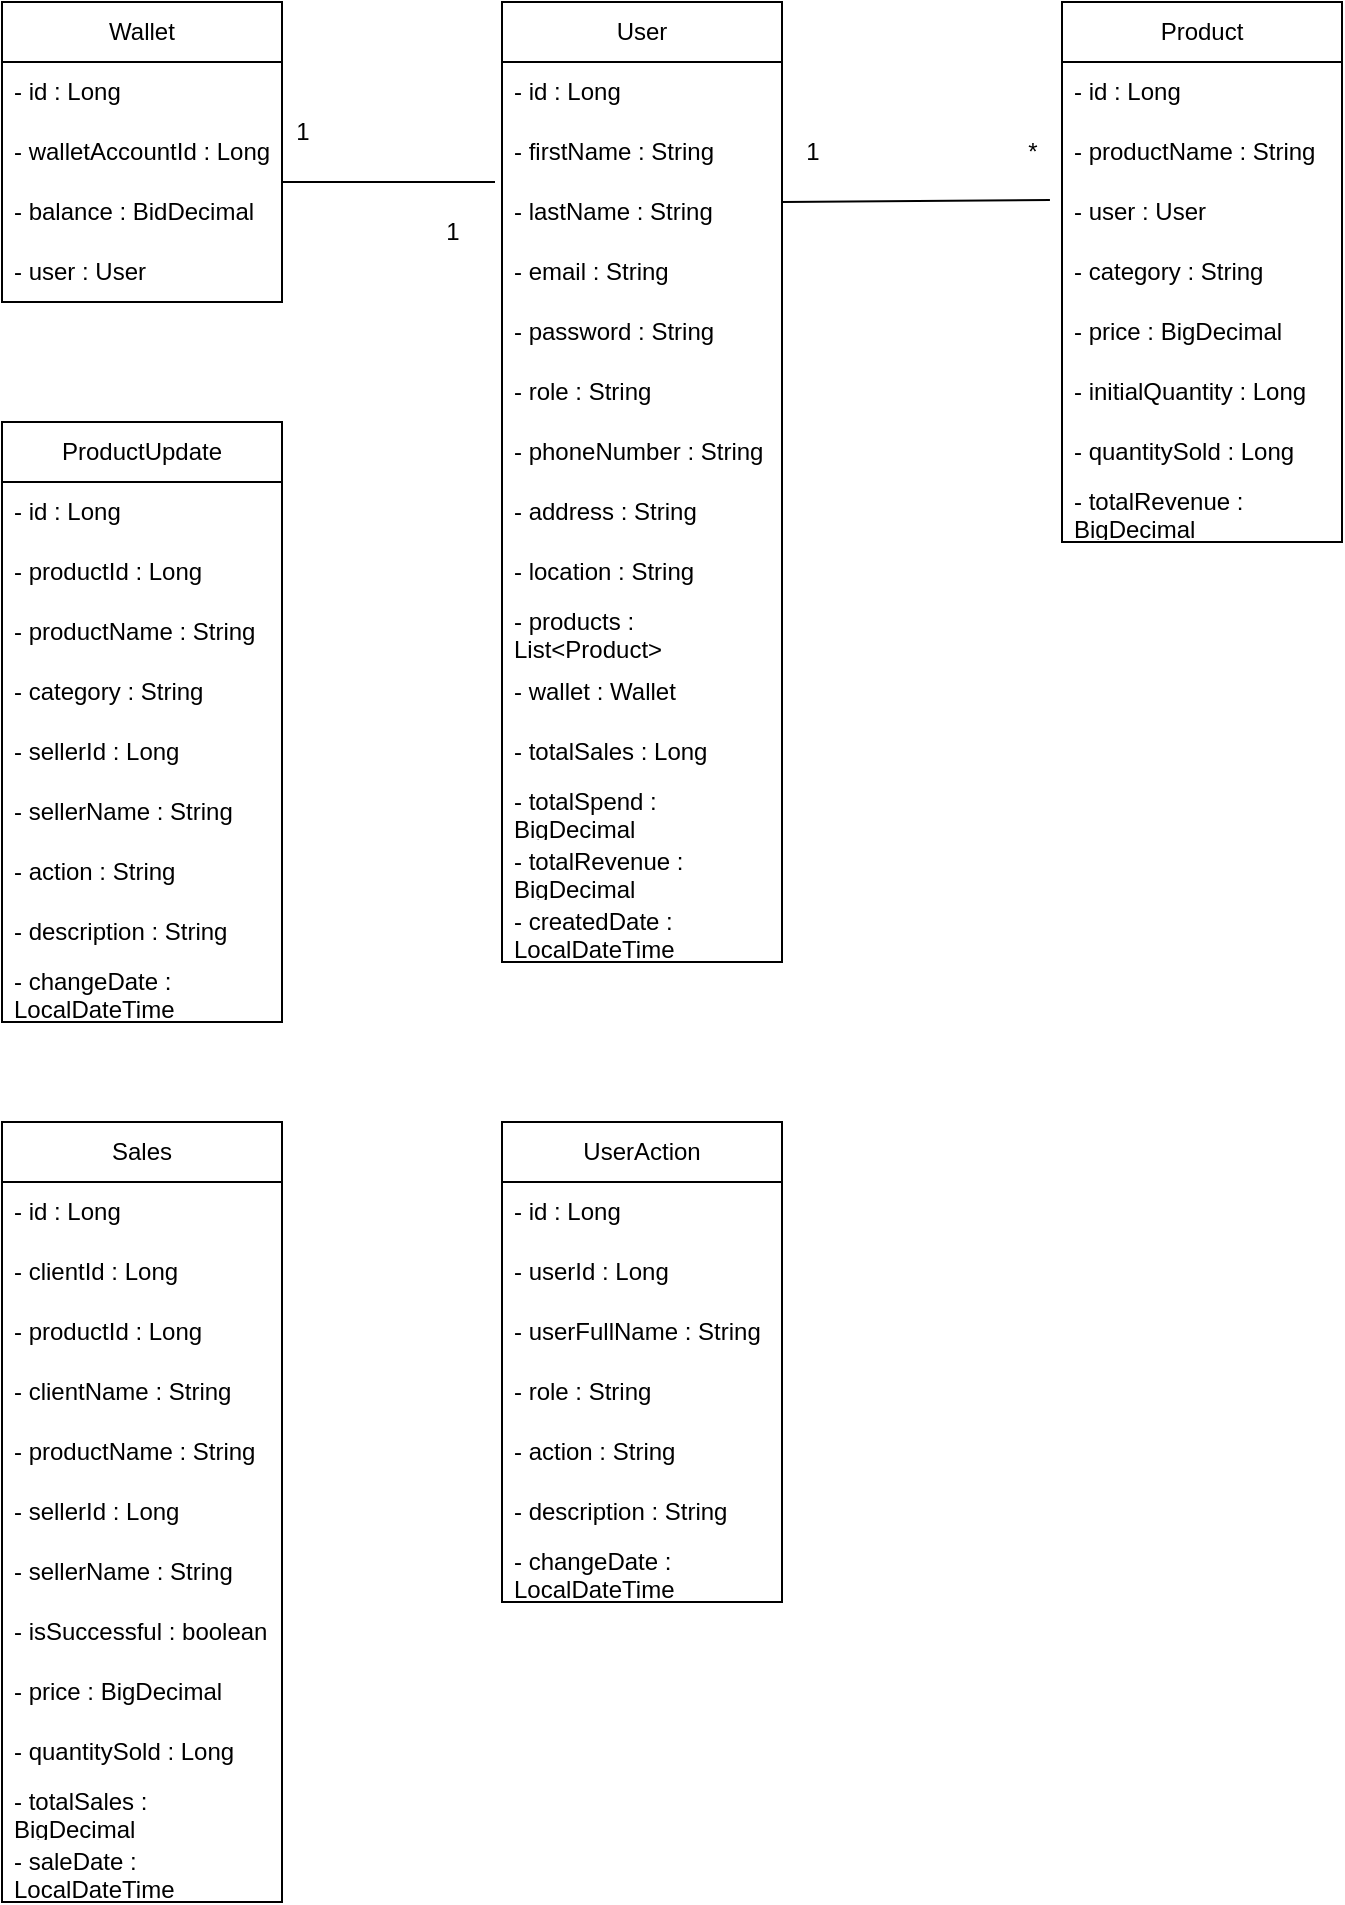 <mxfile version="24.2.1" type="device">
  <diagram name="Page-1" id="OyR8-TxroClUpBz6LifG">
    <mxGraphModel dx="794" dy="430" grid="1" gridSize="10" guides="1" tooltips="1" connect="1" arrows="1" fold="1" page="1" pageScale="1" pageWidth="850" pageHeight="1100" math="0" shadow="0">
      <root>
        <mxCell id="0" />
        <mxCell id="1" parent="0" />
        <mxCell id="TLIMuAV9lXQIR1QncAuP-1" value="Wallet" style="swimlane;fontStyle=0;childLayout=stackLayout;horizontal=1;startSize=30;horizontalStack=0;resizeParent=1;resizeParentMax=0;resizeLast=0;collapsible=1;marginBottom=0;whiteSpace=wrap;html=1;" vertex="1" parent="1">
          <mxGeometry x="80" y="20" width="140" height="150" as="geometry" />
        </mxCell>
        <mxCell id="TLIMuAV9lXQIR1QncAuP-2" value="- id : Long&lt;span style=&quot;white-space: pre;&quot;&gt;&#x9;&lt;/span&gt;" style="text;strokeColor=none;fillColor=none;align=left;verticalAlign=middle;spacingLeft=4;spacingRight=4;overflow=hidden;points=[[0,0.5],[1,0.5]];portConstraint=eastwest;rotatable=0;whiteSpace=wrap;html=1;" vertex="1" parent="TLIMuAV9lXQIR1QncAuP-1">
          <mxGeometry y="30" width="140" height="30" as="geometry" />
        </mxCell>
        <mxCell id="TLIMuAV9lXQIR1QncAuP-3" value="- walletAccountId : Long" style="text;strokeColor=none;fillColor=none;align=left;verticalAlign=middle;spacingLeft=4;spacingRight=4;overflow=hidden;points=[[0,0.5],[1,0.5]];portConstraint=eastwest;rotatable=0;whiteSpace=wrap;html=1;" vertex="1" parent="TLIMuAV9lXQIR1QncAuP-1">
          <mxGeometry y="60" width="140" height="30" as="geometry" />
        </mxCell>
        <mxCell id="TLIMuAV9lXQIR1QncAuP-4" value="- balance : BidDecimal" style="text;strokeColor=none;fillColor=none;align=left;verticalAlign=middle;spacingLeft=4;spacingRight=4;overflow=hidden;points=[[0,0.5],[1,0.5]];portConstraint=eastwest;rotatable=0;whiteSpace=wrap;html=1;" vertex="1" parent="TLIMuAV9lXQIR1QncAuP-1">
          <mxGeometry y="90" width="140" height="30" as="geometry" />
        </mxCell>
        <mxCell id="TLIMuAV9lXQIR1QncAuP-25" value="- user : User" style="text;strokeColor=none;fillColor=none;align=left;verticalAlign=middle;spacingLeft=4;spacingRight=4;overflow=hidden;points=[[0,0.5],[1,0.5]];portConstraint=eastwest;rotatable=0;whiteSpace=wrap;html=1;" vertex="1" parent="TLIMuAV9lXQIR1QncAuP-1">
          <mxGeometry y="120" width="140" height="30" as="geometry" />
        </mxCell>
        <mxCell id="TLIMuAV9lXQIR1QncAuP-5" value="User" style="swimlane;fontStyle=0;childLayout=stackLayout;horizontal=1;startSize=30;horizontalStack=0;resizeParent=1;resizeParentMax=0;resizeLast=0;collapsible=1;marginBottom=0;whiteSpace=wrap;html=1;" vertex="1" parent="1">
          <mxGeometry x="330" y="20" width="140" height="480" as="geometry" />
        </mxCell>
        <mxCell id="TLIMuAV9lXQIR1QncAuP-6" value="- id : Long" style="text;strokeColor=none;fillColor=none;align=left;verticalAlign=middle;spacingLeft=4;spacingRight=4;overflow=hidden;points=[[0,0.5],[1,0.5]];portConstraint=eastwest;rotatable=0;whiteSpace=wrap;html=1;" vertex="1" parent="TLIMuAV9lXQIR1QncAuP-5">
          <mxGeometry y="30" width="140" height="30" as="geometry" />
        </mxCell>
        <mxCell id="TLIMuAV9lXQIR1QncAuP-7" value="- firstName : String" style="text;strokeColor=none;fillColor=none;align=left;verticalAlign=middle;spacingLeft=4;spacingRight=4;overflow=hidden;points=[[0,0.5],[1,0.5]];portConstraint=eastwest;rotatable=0;whiteSpace=wrap;html=1;" vertex="1" parent="TLIMuAV9lXQIR1QncAuP-5">
          <mxGeometry y="60" width="140" height="30" as="geometry" />
        </mxCell>
        <mxCell id="TLIMuAV9lXQIR1QncAuP-8" value="- lastName : String" style="text;strokeColor=none;fillColor=none;align=left;verticalAlign=middle;spacingLeft=4;spacingRight=4;overflow=hidden;points=[[0,0.5],[1,0.5]];portConstraint=eastwest;rotatable=0;whiteSpace=wrap;html=1;" vertex="1" parent="TLIMuAV9lXQIR1QncAuP-5">
          <mxGeometry y="90" width="140" height="30" as="geometry" />
        </mxCell>
        <mxCell id="TLIMuAV9lXQIR1QncAuP-27" value="- email : String" style="text;strokeColor=none;fillColor=none;align=left;verticalAlign=middle;spacingLeft=4;spacingRight=4;overflow=hidden;points=[[0,0.5],[1,0.5]];portConstraint=eastwest;rotatable=0;whiteSpace=wrap;html=1;" vertex="1" parent="TLIMuAV9lXQIR1QncAuP-5">
          <mxGeometry y="120" width="140" height="30" as="geometry" />
        </mxCell>
        <mxCell id="TLIMuAV9lXQIR1QncAuP-28" value="- password : String" style="text;strokeColor=none;fillColor=none;align=left;verticalAlign=middle;spacingLeft=4;spacingRight=4;overflow=hidden;points=[[0,0.5],[1,0.5]];portConstraint=eastwest;rotatable=0;whiteSpace=wrap;html=1;" vertex="1" parent="TLIMuAV9lXQIR1QncAuP-5">
          <mxGeometry y="150" width="140" height="30" as="geometry" />
        </mxCell>
        <mxCell id="TLIMuAV9lXQIR1QncAuP-29" value="- role : String" style="text;strokeColor=none;fillColor=none;align=left;verticalAlign=middle;spacingLeft=4;spacingRight=4;overflow=hidden;points=[[0,0.5],[1,0.5]];portConstraint=eastwest;rotatable=0;whiteSpace=wrap;html=1;" vertex="1" parent="TLIMuAV9lXQIR1QncAuP-5">
          <mxGeometry y="180" width="140" height="30" as="geometry" />
        </mxCell>
        <mxCell id="TLIMuAV9lXQIR1QncAuP-30" value="- phoneNumber : String" style="text;strokeColor=none;fillColor=none;align=left;verticalAlign=middle;spacingLeft=4;spacingRight=4;overflow=hidden;points=[[0,0.5],[1,0.5]];portConstraint=eastwest;rotatable=0;whiteSpace=wrap;html=1;" vertex="1" parent="TLIMuAV9lXQIR1QncAuP-5">
          <mxGeometry y="210" width="140" height="30" as="geometry" />
        </mxCell>
        <mxCell id="TLIMuAV9lXQIR1QncAuP-31" value="- address : String" style="text;strokeColor=none;fillColor=none;align=left;verticalAlign=middle;spacingLeft=4;spacingRight=4;overflow=hidden;points=[[0,0.5],[1,0.5]];portConstraint=eastwest;rotatable=0;whiteSpace=wrap;html=1;" vertex="1" parent="TLIMuAV9lXQIR1QncAuP-5">
          <mxGeometry y="240" width="140" height="30" as="geometry" />
        </mxCell>
        <mxCell id="TLIMuAV9lXQIR1QncAuP-32" value="- location : String" style="text;strokeColor=none;fillColor=none;align=left;verticalAlign=middle;spacingLeft=4;spacingRight=4;overflow=hidden;points=[[0,0.5],[1,0.5]];portConstraint=eastwest;rotatable=0;whiteSpace=wrap;html=1;" vertex="1" parent="TLIMuAV9lXQIR1QncAuP-5">
          <mxGeometry y="270" width="140" height="30" as="geometry" />
        </mxCell>
        <mxCell id="TLIMuAV9lXQIR1QncAuP-33" value="- products : List&amp;lt;Product&amp;gt;" style="text;strokeColor=none;fillColor=none;align=left;verticalAlign=middle;spacingLeft=4;spacingRight=4;overflow=hidden;points=[[0,0.5],[1,0.5]];portConstraint=eastwest;rotatable=0;whiteSpace=wrap;html=1;" vertex="1" parent="TLIMuAV9lXQIR1QncAuP-5">
          <mxGeometry y="300" width="140" height="30" as="geometry" />
        </mxCell>
        <mxCell id="TLIMuAV9lXQIR1QncAuP-34" value="- wallet : Wallet" style="text;strokeColor=none;fillColor=none;align=left;verticalAlign=middle;spacingLeft=4;spacingRight=4;overflow=hidden;points=[[0,0.5],[1,0.5]];portConstraint=eastwest;rotatable=0;whiteSpace=wrap;html=1;" vertex="1" parent="TLIMuAV9lXQIR1QncAuP-5">
          <mxGeometry y="330" width="140" height="30" as="geometry" />
        </mxCell>
        <mxCell id="TLIMuAV9lXQIR1QncAuP-35" value="- totalSales : Long" style="text;strokeColor=none;fillColor=none;align=left;verticalAlign=middle;spacingLeft=4;spacingRight=4;overflow=hidden;points=[[0,0.5],[1,0.5]];portConstraint=eastwest;rotatable=0;whiteSpace=wrap;html=1;" vertex="1" parent="TLIMuAV9lXQIR1QncAuP-5">
          <mxGeometry y="360" width="140" height="30" as="geometry" />
        </mxCell>
        <mxCell id="TLIMuAV9lXQIR1QncAuP-36" value="- totalSpend : BigDecimal" style="text;strokeColor=none;fillColor=none;align=left;verticalAlign=middle;spacingLeft=4;spacingRight=4;overflow=hidden;points=[[0,0.5],[1,0.5]];portConstraint=eastwest;rotatable=0;whiteSpace=wrap;html=1;" vertex="1" parent="TLIMuAV9lXQIR1QncAuP-5">
          <mxGeometry y="390" width="140" height="30" as="geometry" />
        </mxCell>
        <mxCell id="TLIMuAV9lXQIR1QncAuP-37" value="- totalRevenue : BigDecimal" style="text;strokeColor=none;fillColor=none;align=left;verticalAlign=middle;spacingLeft=4;spacingRight=4;overflow=hidden;points=[[0,0.5],[1,0.5]];portConstraint=eastwest;rotatable=0;whiteSpace=wrap;html=1;" vertex="1" parent="TLIMuAV9lXQIR1QncAuP-5">
          <mxGeometry y="420" width="140" height="30" as="geometry" />
        </mxCell>
        <mxCell id="TLIMuAV9lXQIR1QncAuP-38" value="- createdDate : LocalDateTime" style="text;strokeColor=none;fillColor=none;align=left;verticalAlign=middle;spacingLeft=4;spacingRight=4;overflow=hidden;points=[[0,0.5],[1,0.5]];portConstraint=eastwest;rotatable=0;whiteSpace=wrap;html=1;" vertex="1" parent="TLIMuAV9lXQIR1QncAuP-5">
          <mxGeometry y="450" width="140" height="30" as="geometry" />
        </mxCell>
        <mxCell id="TLIMuAV9lXQIR1QncAuP-9" value="Product" style="swimlane;fontStyle=0;childLayout=stackLayout;horizontal=1;startSize=30;horizontalStack=0;resizeParent=1;resizeParentMax=0;resizeLast=0;collapsible=1;marginBottom=0;whiteSpace=wrap;html=1;" vertex="1" parent="1">
          <mxGeometry x="610" y="20" width="140" height="270" as="geometry" />
        </mxCell>
        <mxCell id="TLIMuAV9lXQIR1QncAuP-10" value="- id : Long" style="text;strokeColor=none;fillColor=none;align=left;verticalAlign=middle;spacingLeft=4;spacingRight=4;overflow=hidden;points=[[0,0.5],[1,0.5]];portConstraint=eastwest;rotatable=0;whiteSpace=wrap;html=1;" vertex="1" parent="TLIMuAV9lXQIR1QncAuP-9">
          <mxGeometry y="30" width="140" height="30" as="geometry" />
        </mxCell>
        <mxCell id="TLIMuAV9lXQIR1QncAuP-11" value="- productName : String" style="text;strokeColor=none;fillColor=none;align=left;verticalAlign=middle;spacingLeft=4;spacingRight=4;overflow=hidden;points=[[0,0.5],[1,0.5]];portConstraint=eastwest;rotatable=0;whiteSpace=wrap;html=1;" vertex="1" parent="TLIMuAV9lXQIR1QncAuP-9">
          <mxGeometry y="60" width="140" height="30" as="geometry" />
        </mxCell>
        <mxCell id="TLIMuAV9lXQIR1QncAuP-12" value="- user : User" style="text;strokeColor=none;fillColor=none;align=left;verticalAlign=middle;spacingLeft=4;spacingRight=4;overflow=hidden;points=[[0,0.5],[1,0.5]];portConstraint=eastwest;rotatable=0;whiteSpace=wrap;html=1;" vertex="1" parent="TLIMuAV9lXQIR1QncAuP-9">
          <mxGeometry y="90" width="140" height="30" as="geometry" />
        </mxCell>
        <mxCell id="TLIMuAV9lXQIR1QncAuP-41" value="- category : String" style="text;strokeColor=none;fillColor=none;align=left;verticalAlign=middle;spacingLeft=4;spacingRight=4;overflow=hidden;points=[[0,0.5],[1,0.5]];portConstraint=eastwest;rotatable=0;whiteSpace=wrap;html=1;" vertex="1" parent="TLIMuAV9lXQIR1QncAuP-9">
          <mxGeometry y="120" width="140" height="30" as="geometry" />
        </mxCell>
        <mxCell id="TLIMuAV9lXQIR1QncAuP-42" value="- price : BigDecimal" style="text;strokeColor=none;fillColor=none;align=left;verticalAlign=middle;spacingLeft=4;spacingRight=4;overflow=hidden;points=[[0,0.5],[1,0.5]];portConstraint=eastwest;rotatable=0;whiteSpace=wrap;html=1;" vertex="1" parent="TLIMuAV9lXQIR1QncAuP-9">
          <mxGeometry y="150" width="140" height="30" as="geometry" />
        </mxCell>
        <mxCell id="TLIMuAV9lXQIR1QncAuP-43" value="- initialQuantity : Long" style="text;strokeColor=none;fillColor=none;align=left;verticalAlign=middle;spacingLeft=4;spacingRight=4;overflow=hidden;points=[[0,0.5],[1,0.5]];portConstraint=eastwest;rotatable=0;whiteSpace=wrap;html=1;" vertex="1" parent="TLIMuAV9lXQIR1QncAuP-9">
          <mxGeometry y="180" width="140" height="30" as="geometry" />
        </mxCell>
        <mxCell id="TLIMuAV9lXQIR1QncAuP-44" value="- quantitySold : Long" style="text;strokeColor=none;fillColor=none;align=left;verticalAlign=middle;spacingLeft=4;spacingRight=4;overflow=hidden;points=[[0,0.5],[1,0.5]];portConstraint=eastwest;rotatable=0;whiteSpace=wrap;html=1;" vertex="1" parent="TLIMuAV9lXQIR1QncAuP-9">
          <mxGeometry y="210" width="140" height="30" as="geometry" />
        </mxCell>
        <mxCell id="TLIMuAV9lXQIR1QncAuP-45" value="- totalRevenue : BigDecimal" style="text;strokeColor=none;fillColor=none;align=left;verticalAlign=middle;spacingLeft=4;spacingRight=4;overflow=hidden;points=[[0,0.5],[1,0.5]];portConstraint=eastwest;rotatable=0;whiteSpace=wrap;html=1;" vertex="1" parent="TLIMuAV9lXQIR1QncAuP-9">
          <mxGeometry y="240" width="140" height="30" as="geometry" />
        </mxCell>
        <mxCell id="TLIMuAV9lXQIR1QncAuP-13" value="ProductUpdate" style="swimlane;fontStyle=0;childLayout=stackLayout;horizontal=1;startSize=30;horizontalStack=0;resizeParent=1;resizeParentMax=0;resizeLast=0;collapsible=1;marginBottom=0;whiteSpace=wrap;html=1;" vertex="1" parent="1">
          <mxGeometry x="80" y="230" width="140" height="300" as="geometry" />
        </mxCell>
        <mxCell id="TLIMuAV9lXQIR1QncAuP-14" value="- id : Long" style="text;strokeColor=none;fillColor=none;align=left;verticalAlign=middle;spacingLeft=4;spacingRight=4;overflow=hidden;points=[[0,0.5],[1,0.5]];portConstraint=eastwest;rotatable=0;whiteSpace=wrap;html=1;" vertex="1" parent="TLIMuAV9lXQIR1QncAuP-13">
          <mxGeometry y="30" width="140" height="30" as="geometry" />
        </mxCell>
        <mxCell id="TLIMuAV9lXQIR1QncAuP-15" value="- productId : Long" style="text;strokeColor=none;fillColor=none;align=left;verticalAlign=middle;spacingLeft=4;spacingRight=4;overflow=hidden;points=[[0,0.5],[1,0.5]];portConstraint=eastwest;rotatable=0;whiteSpace=wrap;html=1;" vertex="1" parent="TLIMuAV9lXQIR1QncAuP-13">
          <mxGeometry y="60" width="140" height="30" as="geometry" />
        </mxCell>
        <mxCell id="TLIMuAV9lXQIR1QncAuP-16" value="- productName : String" style="text;strokeColor=none;fillColor=none;align=left;verticalAlign=middle;spacingLeft=4;spacingRight=4;overflow=hidden;points=[[0,0.5],[1,0.5]];portConstraint=eastwest;rotatable=0;whiteSpace=wrap;html=1;" vertex="1" parent="TLIMuAV9lXQIR1QncAuP-13">
          <mxGeometry y="90" width="140" height="30" as="geometry" />
        </mxCell>
        <mxCell id="TLIMuAV9lXQIR1QncAuP-46" value="- category : String" style="text;strokeColor=none;fillColor=none;align=left;verticalAlign=middle;spacingLeft=4;spacingRight=4;overflow=hidden;points=[[0,0.5],[1,0.5]];portConstraint=eastwest;rotatable=0;whiteSpace=wrap;html=1;" vertex="1" parent="TLIMuAV9lXQIR1QncAuP-13">
          <mxGeometry y="120" width="140" height="30" as="geometry" />
        </mxCell>
        <mxCell id="TLIMuAV9lXQIR1QncAuP-47" value="- sellerId : Long" style="text;strokeColor=none;fillColor=none;align=left;verticalAlign=middle;spacingLeft=4;spacingRight=4;overflow=hidden;points=[[0,0.5],[1,0.5]];portConstraint=eastwest;rotatable=0;whiteSpace=wrap;html=1;" vertex="1" parent="TLIMuAV9lXQIR1QncAuP-13">
          <mxGeometry y="150" width="140" height="30" as="geometry" />
        </mxCell>
        <mxCell id="TLIMuAV9lXQIR1QncAuP-48" value="- sellerName : String" style="text;strokeColor=none;fillColor=none;align=left;verticalAlign=middle;spacingLeft=4;spacingRight=4;overflow=hidden;points=[[0,0.5],[1,0.5]];portConstraint=eastwest;rotatable=0;whiteSpace=wrap;html=1;" vertex="1" parent="TLIMuAV9lXQIR1QncAuP-13">
          <mxGeometry y="180" width="140" height="30" as="geometry" />
        </mxCell>
        <mxCell id="TLIMuAV9lXQIR1QncAuP-49" value="- action : String" style="text;strokeColor=none;fillColor=none;align=left;verticalAlign=middle;spacingLeft=4;spacingRight=4;overflow=hidden;points=[[0,0.5],[1,0.5]];portConstraint=eastwest;rotatable=0;whiteSpace=wrap;html=1;" vertex="1" parent="TLIMuAV9lXQIR1QncAuP-13">
          <mxGeometry y="210" width="140" height="30" as="geometry" />
        </mxCell>
        <mxCell id="TLIMuAV9lXQIR1QncAuP-50" value="- description : String" style="text;strokeColor=none;fillColor=none;align=left;verticalAlign=middle;spacingLeft=4;spacingRight=4;overflow=hidden;points=[[0,0.5],[1,0.5]];portConstraint=eastwest;rotatable=0;whiteSpace=wrap;html=1;" vertex="1" parent="TLIMuAV9lXQIR1QncAuP-13">
          <mxGeometry y="240" width="140" height="30" as="geometry" />
        </mxCell>
        <mxCell id="TLIMuAV9lXQIR1QncAuP-51" value="- changeDate : LocalDateTime" style="text;strokeColor=none;fillColor=none;align=left;verticalAlign=middle;spacingLeft=4;spacingRight=4;overflow=hidden;points=[[0,0.5],[1,0.5]];portConstraint=eastwest;rotatable=0;whiteSpace=wrap;html=1;" vertex="1" parent="TLIMuAV9lXQIR1QncAuP-13">
          <mxGeometry y="270" width="140" height="30" as="geometry" />
        </mxCell>
        <mxCell id="TLIMuAV9lXQIR1QncAuP-17" value="Sales" style="swimlane;fontStyle=0;childLayout=stackLayout;horizontal=1;startSize=30;horizontalStack=0;resizeParent=1;resizeParentMax=0;resizeLast=0;collapsible=1;marginBottom=0;whiteSpace=wrap;html=1;" vertex="1" parent="1">
          <mxGeometry x="80" y="580" width="140" height="390" as="geometry" />
        </mxCell>
        <mxCell id="TLIMuAV9lXQIR1QncAuP-18" value="- id : Long" style="text;strokeColor=none;fillColor=none;align=left;verticalAlign=middle;spacingLeft=4;spacingRight=4;overflow=hidden;points=[[0,0.5],[1,0.5]];portConstraint=eastwest;rotatable=0;whiteSpace=wrap;html=1;" vertex="1" parent="TLIMuAV9lXQIR1QncAuP-17">
          <mxGeometry y="30" width="140" height="30" as="geometry" />
        </mxCell>
        <mxCell id="TLIMuAV9lXQIR1QncAuP-19" value="- clientId : Long" style="text;strokeColor=none;fillColor=none;align=left;verticalAlign=middle;spacingLeft=4;spacingRight=4;overflow=hidden;points=[[0,0.5],[1,0.5]];portConstraint=eastwest;rotatable=0;whiteSpace=wrap;html=1;" vertex="1" parent="TLIMuAV9lXQIR1QncAuP-17">
          <mxGeometry y="60" width="140" height="30" as="geometry" />
        </mxCell>
        <mxCell id="TLIMuAV9lXQIR1QncAuP-20" value="- productId : Long" style="text;strokeColor=none;fillColor=none;align=left;verticalAlign=middle;spacingLeft=4;spacingRight=4;overflow=hidden;points=[[0,0.5],[1,0.5]];portConstraint=eastwest;rotatable=0;whiteSpace=wrap;html=1;" vertex="1" parent="TLIMuAV9lXQIR1QncAuP-17">
          <mxGeometry y="90" width="140" height="30" as="geometry" />
        </mxCell>
        <mxCell id="TLIMuAV9lXQIR1QncAuP-52" value="- clientName : String" style="text;strokeColor=none;fillColor=none;align=left;verticalAlign=middle;spacingLeft=4;spacingRight=4;overflow=hidden;points=[[0,0.5],[1,0.5]];portConstraint=eastwest;rotatable=0;whiteSpace=wrap;html=1;" vertex="1" parent="TLIMuAV9lXQIR1QncAuP-17">
          <mxGeometry y="120" width="140" height="30" as="geometry" />
        </mxCell>
        <mxCell id="TLIMuAV9lXQIR1QncAuP-53" value="- productName : String" style="text;strokeColor=none;fillColor=none;align=left;verticalAlign=middle;spacingLeft=4;spacingRight=4;overflow=hidden;points=[[0,0.5],[1,0.5]];portConstraint=eastwest;rotatable=0;whiteSpace=wrap;html=1;" vertex="1" parent="TLIMuAV9lXQIR1QncAuP-17">
          <mxGeometry y="150" width="140" height="30" as="geometry" />
        </mxCell>
        <mxCell id="TLIMuAV9lXQIR1QncAuP-54" value="- sellerId : Long" style="text;strokeColor=none;fillColor=none;align=left;verticalAlign=middle;spacingLeft=4;spacingRight=4;overflow=hidden;points=[[0,0.5],[1,0.5]];portConstraint=eastwest;rotatable=0;whiteSpace=wrap;html=1;" vertex="1" parent="TLIMuAV9lXQIR1QncAuP-17">
          <mxGeometry y="180" width="140" height="30" as="geometry" />
        </mxCell>
        <mxCell id="TLIMuAV9lXQIR1QncAuP-55" value="- sellerName : String" style="text;strokeColor=none;fillColor=none;align=left;verticalAlign=middle;spacingLeft=4;spacingRight=4;overflow=hidden;points=[[0,0.5],[1,0.5]];portConstraint=eastwest;rotatable=0;whiteSpace=wrap;html=1;" vertex="1" parent="TLIMuAV9lXQIR1QncAuP-17">
          <mxGeometry y="210" width="140" height="30" as="geometry" />
        </mxCell>
        <mxCell id="TLIMuAV9lXQIR1QncAuP-56" value="- isSuccessful : boolean" style="text;strokeColor=none;fillColor=none;align=left;verticalAlign=middle;spacingLeft=4;spacingRight=4;overflow=hidden;points=[[0,0.5],[1,0.5]];portConstraint=eastwest;rotatable=0;whiteSpace=wrap;html=1;" vertex="1" parent="TLIMuAV9lXQIR1QncAuP-17">
          <mxGeometry y="240" width="140" height="30" as="geometry" />
        </mxCell>
        <mxCell id="TLIMuAV9lXQIR1QncAuP-57" value="- price : BigDecimal" style="text;strokeColor=none;fillColor=none;align=left;verticalAlign=middle;spacingLeft=4;spacingRight=4;overflow=hidden;points=[[0,0.5],[1,0.5]];portConstraint=eastwest;rotatable=0;whiteSpace=wrap;html=1;" vertex="1" parent="TLIMuAV9lXQIR1QncAuP-17">
          <mxGeometry y="270" width="140" height="30" as="geometry" />
        </mxCell>
        <mxCell id="TLIMuAV9lXQIR1QncAuP-58" value="- quantitySold : Long" style="text;strokeColor=none;fillColor=none;align=left;verticalAlign=middle;spacingLeft=4;spacingRight=4;overflow=hidden;points=[[0,0.5],[1,0.5]];portConstraint=eastwest;rotatable=0;whiteSpace=wrap;html=1;" vertex="1" parent="TLIMuAV9lXQIR1QncAuP-17">
          <mxGeometry y="300" width="140" height="30" as="geometry" />
        </mxCell>
        <mxCell id="TLIMuAV9lXQIR1QncAuP-59" value="- totalSales : BigDecimal" style="text;strokeColor=none;fillColor=none;align=left;verticalAlign=middle;spacingLeft=4;spacingRight=4;overflow=hidden;points=[[0,0.5],[1,0.5]];portConstraint=eastwest;rotatable=0;whiteSpace=wrap;html=1;" vertex="1" parent="TLIMuAV9lXQIR1QncAuP-17">
          <mxGeometry y="330" width="140" height="30" as="geometry" />
        </mxCell>
        <mxCell id="TLIMuAV9lXQIR1QncAuP-60" value="- saleDate : LocalDateTime" style="text;strokeColor=none;fillColor=none;align=left;verticalAlign=middle;spacingLeft=4;spacingRight=4;overflow=hidden;points=[[0,0.5],[1,0.5]];portConstraint=eastwest;rotatable=0;whiteSpace=wrap;html=1;" vertex="1" parent="TLIMuAV9lXQIR1QncAuP-17">
          <mxGeometry y="360" width="140" height="30" as="geometry" />
        </mxCell>
        <mxCell id="TLIMuAV9lXQIR1QncAuP-21" value="UserAction" style="swimlane;fontStyle=0;childLayout=stackLayout;horizontal=1;startSize=30;horizontalStack=0;resizeParent=1;resizeParentMax=0;resizeLast=0;collapsible=1;marginBottom=0;whiteSpace=wrap;html=1;" vertex="1" parent="1">
          <mxGeometry x="330" y="580" width="140" height="240" as="geometry" />
        </mxCell>
        <mxCell id="TLIMuAV9lXQIR1QncAuP-22" value="- id : Long" style="text;strokeColor=none;fillColor=none;align=left;verticalAlign=middle;spacingLeft=4;spacingRight=4;overflow=hidden;points=[[0,0.5],[1,0.5]];portConstraint=eastwest;rotatable=0;whiteSpace=wrap;html=1;" vertex="1" parent="TLIMuAV9lXQIR1QncAuP-21">
          <mxGeometry y="30" width="140" height="30" as="geometry" />
        </mxCell>
        <mxCell id="TLIMuAV9lXQIR1QncAuP-24" value="- userId : Long" style="text;strokeColor=none;fillColor=none;align=left;verticalAlign=middle;spacingLeft=4;spacingRight=4;overflow=hidden;points=[[0,0.5],[1,0.5]];portConstraint=eastwest;rotatable=0;whiteSpace=wrap;html=1;" vertex="1" parent="TLIMuAV9lXQIR1QncAuP-21">
          <mxGeometry y="60" width="140" height="30" as="geometry" />
        </mxCell>
        <mxCell id="TLIMuAV9lXQIR1QncAuP-23" value="- userFullName : String" style="text;strokeColor=none;fillColor=none;align=left;verticalAlign=middle;spacingLeft=4;spacingRight=4;overflow=hidden;points=[[0,0.5],[1,0.5]];portConstraint=eastwest;rotatable=0;whiteSpace=wrap;html=1;" vertex="1" parent="TLIMuAV9lXQIR1QncAuP-21">
          <mxGeometry y="90" width="140" height="30" as="geometry" />
        </mxCell>
        <mxCell id="TLIMuAV9lXQIR1QncAuP-61" value="- role : String" style="text;strokeColor=none;fillColor=none;align=left;verticalAlign=middle;spacingLeft=4;spacingRight=4;overflow=hidden;points=[[0,0.5],[1,0.5]];portConstraint=eastwest;rotatable=0;whiteSpace=wrap;html=1;" vertex="1" parent="TLIMuAV9lXQIR1QncAuP-21">
          <mxGeometry y="120" width="140" height="30" as="geometry" />
        </mxCell>
        <mxCell id="TLIMuAV9lXQIR1QncAuP-62" value="- action : String" style="text;strokeColor=none;fillColor=none;align=left;verticalAlign=middle;spacingLeft=4;spacingRight=4;overflow=hidden;points=[[0,0.5],[1,0.5]];portConstraint=eastwest;rotatable=0;whiteSpace=wrap;html=1;" vertex="1" parent="TLIMuAV9lXQIR1QncAuP-21">
          <mxGeometry y="150" width="140" height="30" as="geometry" />
        </mxCell>
        <mxCell id="TLIMuAV9lXQIR1QncAuP-63" value="- description : String" style="text;strokeColor=none;fillColor=none;align=left;verticalAlign=middle;spacingLeft=4;spacingRight=4;overflow=hidden;points=[[0,0.5],[1,0.5]];portConstraint=eastwest;rotatable=0;whiteSpace=wrap;html=1;" vertex="1" parent="TLIMuAV9lXQIR1QncAuP-21">
          <mxGeometry y="180" width="140" height="30" as="geometry" />
        </mxCell>
        <mxCell id="TLIMuAV9lXQIR1QncAuP-64" value="- changeDate : LocalDateTime" style="text;strokeColor=none;fillColor=none;align=left;verticalAlign=middle;spacingLeft=4;spacingRight=4;overflow=hidden;points=[[0,0.5],[1,0.5]];portConstraint=eastwest;rotatable=0;whiteSpace=wrap;html=1;" vertex="1" parent="TLIMuAV9lXQIR1QncAuP-21">
          <mxGeometry y="210" width="140" height="30" as="geometry" />
        </mxCell>
        <mxCell id="TLIMuAV9lXQIR1QncAuP-69" value="" style="endArrow=none;html=1;rounded=0;entryX=-0.025;entryY=0;entryDx=0;entryDy=0;entryPerimeter=0;" edge="1" parent="1" target="TLIMuAV9lXQIR1QncAuP-8">
          <mxGeometry width="50" height="50" relative="1" as="geometry">
            <mxPoint x="220" y="110" as="sourcePoint" />
            <mxPoint x="290" y="110" as="targetPoint" />
          </mxGeometry>
        </mxCell>
        <mxCell id="TLIMuAV9lXQIR1QncAuP-70" value="" style="endArrow=none;html=1;rounded=0;entryX=-0.043;entryY=0.3;entryDx=0;entryDy=0;entryPerimeter=0;" edge="1" parent="1" target="TLIMuAV9lXQIR1QncAuP-12">
          <mxGeometry width="50" height="50" relative="1" as="geometry">
            <mxPoint x="470" y="120" as="sourcePoint" />
            <mxPoint x="577" y="120" as="targetPoint" />
          </mxGeometry>
        </mxCell>
        <mxCell id="TLIMuAV9lXQIR1QncAuP-71" value="1" style="text;html=1;align=center;verticalAlign=middle;resizable=0;points=[];autosize=1;strokeColor=none;fillColor=none;" vertex="1" parent="1">
          <mxGeometry x="215" y="70" width="30" height="30" as="geometry" />
        </mxCell>
        <mxCell id="TLIMuAV9lXQIR1QncAuP-72" value="1" style="text;html=1;align=center;verticalAlign=middle;resizable=0;points=[];autosize=1;strokeColor=none;fillColor=none;" vertex="1" parent="1">
          <mxGeometry x="470" y="80" width="30" height="30" as="geometry" />
        </mxCell>
        <mxCell id="TLIMuAV9lXQIR1QncAuP-73" value="*" style="text;html=1;align=center;verticalAlign=middle;resizable=0;points=[];autosize=1;strokeColor=none;fillColor=none;" vertex="1" parent="1">
          <mxGeometry x="580" y="80" width="30" height="30" as="geometry" />
        </mxCell>
        <mxCell id="TLIMuAV9lXQIR1QncAuP-74" value="1" style="text;html=1;align=center;verticalAlign=middle;resizable=0;points=[];autosize=1;strokeColor=none;fillColor=none;" vertex="1" parent="1">
          <mxGeometry x="290" y="120" width="30" height="30" as="geometry" />
        </mxCell>
      </root>
    </mxGraphModel>
  </diagram>
</mxfile>
